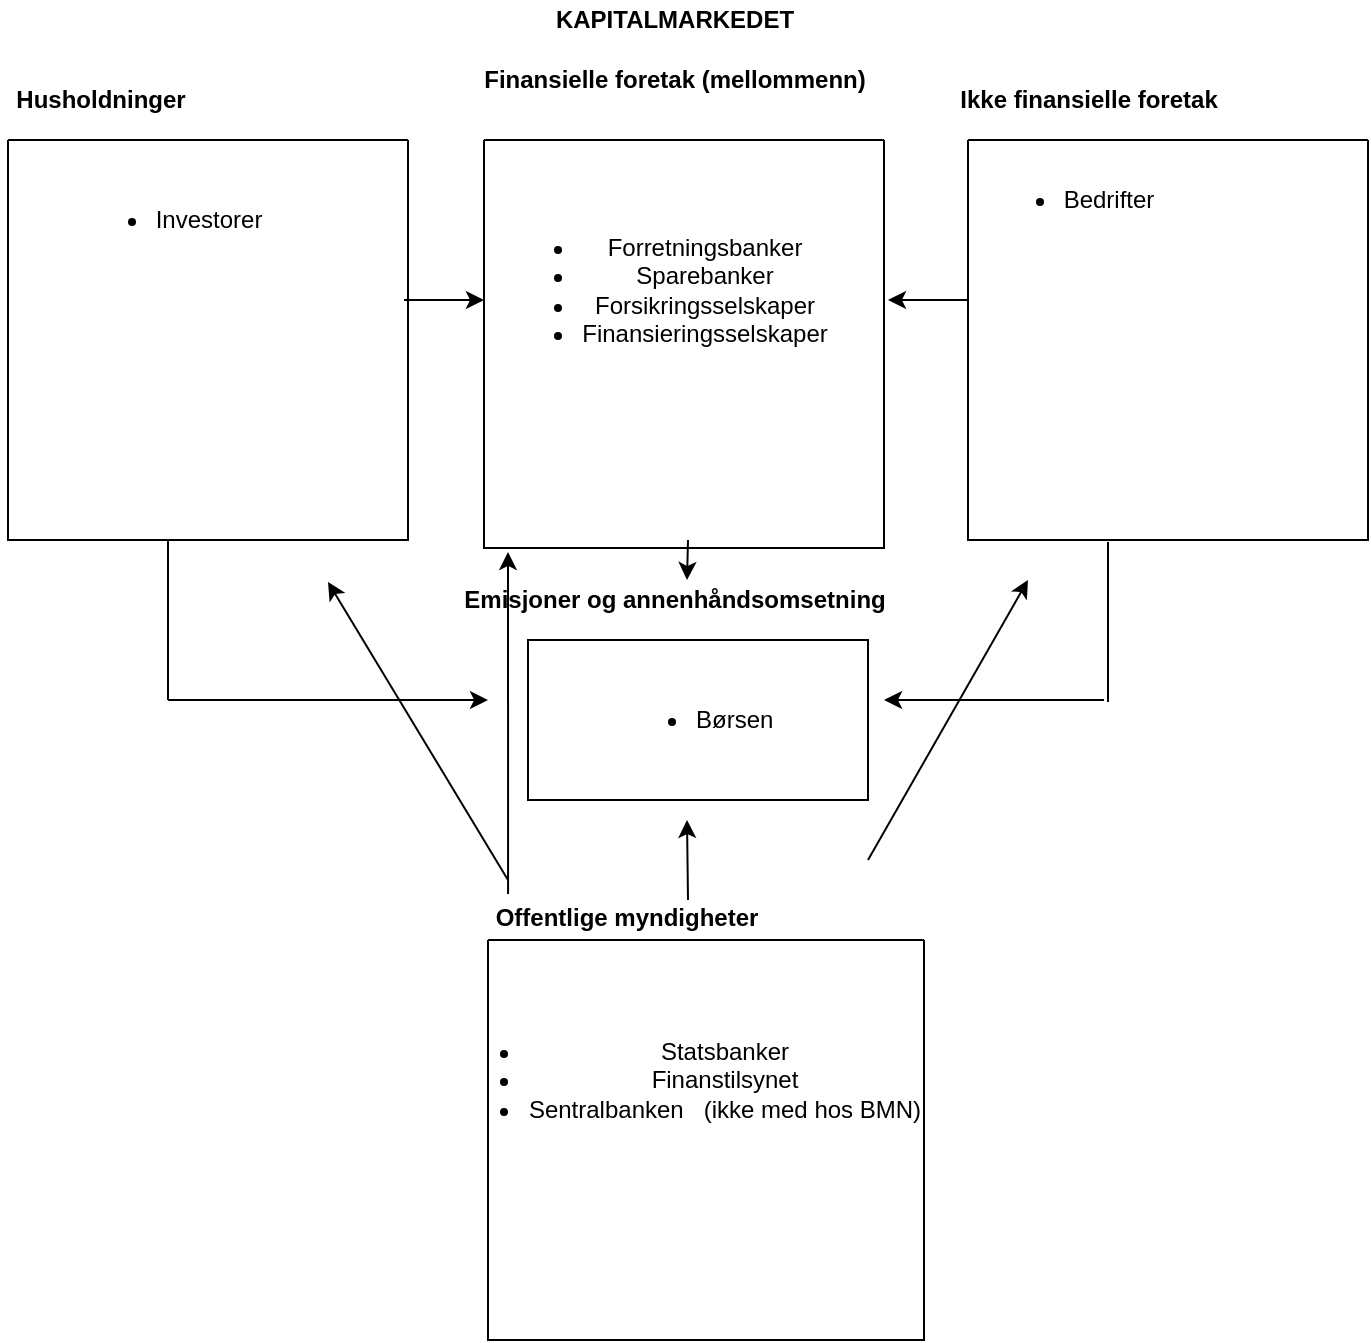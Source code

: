 <mxfile version="14.4.3" type="device"><diagram id="6t2XSfoS8yFvTZepHoUy" name="Page-1"><mxGraphModel dx="1660" dy="859" grid="1" gridSize="10" guides="1" tooltips="1" connect="1" arrows="1" fold="1" page="1" pageScale="1" pageWidth="827" pageHeight="1169" math="0" shadow="0"><root><mxCell id="0"/><mxCell id="1" parent="0"/><mxCell id="vcBLAv3cOhvpg6J_a6TW-1" value="" style="swimlane;startSize=0;" parent="1" vertex="1"><mxGeometry x="318" y="80" width="200" height="204" as="geometry"/></mxCell><mxCell id="vcBLAv3cOhvpg6J_a6TW-2" value="&lt;ul&gt;&lt;li&gt;Forretningsbanker&lt;/li&gt;&lt;li&gt;Sparebanker&lt;/li&gt;&lt;li&gt;Forsikringsselskaper&lt;/li&gt;&lt;li&gt;Finansieringsselskaper&lt;/li&gt;&lt;/ul&gt;" style="text;html=1;align=center;verticalAlign=middle;resizable=0;points=[];autosize=1;strokeColor=none;" parent="vcBLAv3cOhvpg6J_a6TW-1" vertex="1"><mxGeometry y="30" width="180" height="90" as="geometry"/></mxCell><mxCell id="-O8Ljx4fgiIZx5TLCgUY-28" value="" style="endArrow=classic;html=1;" parent="vcBLAv3cOhvpg6J_a6TW-1" edge="1"><mxGeometry width="50" height="50" relative="1" as="geometry"><mxPoint x="102" y="200" as="sourcePoint"/><mxPoint x="101.5" y="220" as="targetPoint"/></mxGeometry></mxCell><mxCell id="vcBLAv3cOhvpg6J_a6TW-3" value="" style="swimlane;startSize=0;" parent="1" vertex="1"><mxGeometry x="80" y="80" width="200" height="200" as="geometry"><mxRectangle x="80" y="160" width="50" height="40" as="alternateBounds"/></mxGeometry></mxCell><mxCell id="-O8Ljx4fgiIZx5TLCgUY-23" value="&lt;ul&gt;&lt;li&gt;Investorer&lt;/li&gt;&lt;/ul&gt;" style="text;html=1;align=center;verticalAlign=middle;resizable=0;points=[];autosize=1;strokeColor=none;" parent="vcBLAv3cOhvpg6J_a6TW-3" vertex="1"><mxGeometry x="25" y="20" width="110" height="40" as="geometry"/></mxCell><mxCell id="vcBLAv3cOhvpg6J_a6TW-5" value="" style="swimlane;startSize=0;" parent="1" vertex="1"><mxGeometry x="560" y="80" width="200" height="200" as="geometry"/></mxCell><mxCell id="vcBLAv3cOhvpg6J_a6TW-8" value="" style="swimlane;startSize=0;" parent="1" vertex="1"><mxGeometry x="320" y="480" width="218" height="200" as="geometry"/></mxCell><mxCell id="-O8Ljx4fgiIZx5TLCgUY-22" value="&lt;ul&gt;&lt;li&gt;Statsbanker&lt;/li&gt;&lt;li&gt;Finanstilsynet&lt;/li&gt;&lt;li&gt;Sentralbanken&amp;nbsp; &amp;nbsp;(ikke med hos BMN)&lt;/li&gt;&lt;/ul&gt;" style="text;html=1;align=center;verticalAlign=middle;resizable=0;points=[];autosize=1;strokeColor=none;" parent="vcBLAv3cOhvpg6J_a6TW-8" vertex="1"><mxGeometry x="-27" y="35" width="250" height="70" as="geometry"/></mxCell><mxCell id="-O8Ljx4fgiIZx5TLCgUY-1" value="Husholdninger" style="text;html=1;align=center;verticalAlign=middle;resizable=0;points=[];autosize=1;strokeColor=none;fontStyle=1" parent="1" vertex="1"><mxGeometry x="76" y="50" width="100" height="20" as="geometry"/></mxCell><mxCell id="-O8Ljx4fgiIZx5TLCgUY-2" value="Ikke finansielle foretak" style="text;html=1;align=center;verticalAlign=middle;resizable=0;points=[];autosize=1;strokeColor=none;fontStyle=1" parent="1" vertex="1"><mxGeometry x="550" y="50" width="140" height="20" as="geometry"/></mxCell><mxCell id="-O8Ljx4fgiIZx5TLCgUY-3" value="Finansielle foretak (mellommenn)" style="text;html=1;align=center;verticalAlign=middle;resizable=0;points=[];autosize=1;strokeColor=none;fontStyle=1" parent="1" vertex="1"><mxGeometry x="308" y="40" width="210" height="20" as="geometry"/></mxCell><mxCell id="-O8Ljx4fgiIZx5TLCgUY-5" value="Offentlige myndigheter" style="text;html=1;align=center;verticalAlign=middle;resizable=0;points=[];autosize=1;strokeColor=none;fontStyle=1" parent="1" vertex="1"><mxGeometry x="314" y="459" width="150" height="20" as="geometry"/></mxCell><mxCell id="-O8Ljx4fgiIZx5TLCgUY-6" value="&lt;b&gt;KAPITALMARKEDET&lt;/b&gt;" style="text;html=1;align=center;verticalAlign=middle;resizable=0;points=[];autosize=1;strokeColor=none;" parent="1" vertex="1"><mxGeometry x="348" y="10" width="130" height="20" as="geometry"/></mxCell><mxCell id="-O8Ljx4fgiIZx5TLCgUY-10" value="" style="endArrow=classic;html=1;" parent="1" edge="1"><mxGeometry width="50" height="50" relative="1" as="geometry"><mxPoint x="278" y="160" as="sourcePoint"/><mxPoint x="318" y="160" as="targetPoint"/></mxGeometry></mxCell><mxCell id="-O8Ljx4fgiIZx5TLCgUY-11" value="" style="endArrow=classic;html=1;" parent="1" edge="1"><mxGeometry width="50" height="50" relative="1" as="geometry"><mxPoint x="560" y="160" as="sourcePoint"/><mxPoint x="520" y="160" as="targetPoint"/></mxGeometry></mxCell><mxCell id="-O8Ljx4fgiIZx5TLCgUY-12" value="" style="endArrow=classic;html=1;" parent="1" edge="1"><mxGeometry width="50" height="50" relative="1" as="geometry"><mxPoint x="160" y="360" as="sourcePoint"/><mxPoint x="320" y="360" as="targetPoint"/></mxGeometry></mxCell><mxCell id="-O8Ljx4fgiIZx5TLCgUY-14" value="" style="endArrow=classic;html=1;" parent="1" edge="1"><mxGeometry width="50" height="50" relative="1" as="geometry"><mxPoint x="628" y="360" as="sourcePoint"/><mxPoint x="518" y="360" as="targetPoint"/></mxGeometry></mxCell><mxCell id="-O8Ljx4fgiIZx5TLCgUY-15" value="" style="endArrow=classic;html=1;" parent="1" edge="1"><mxGeometry width="50" height="50" relative="1" as="geometry"><mxPoint x="420" y="460" as="sourcePoint"/><mxPoint x="419.5" y="420" as="targetPoint"/></mxGeometry></mxCell><mxCell id="-O8Ljx4fgiIZx5TLCgUY-17" value="" style="endArrow=none;html=1;" parent="1" edge="1"><mxGeometry width="50" height="50" relative="1" as="geometry"><mxPoint x="160" y="360" as="sourcePoint"/><mxPoint x="160" y="280" as="targetPoint"/></mxGeometry></mxCell><mxCell id="-O8Ljx4fgiIZx5TLCgUY-18" value="" style="endArrow=none;html=1;" parent="1" edge="1"><mxGeometry width="50" height="50" relative="1" as="geometry"><mxPoint x="630" y="361" as="sourcePoint"/><mxPoint x="630" y="281" as="targetPoint"/></mxGeometry></mxCell><mxCell id="-O8Ljx4fgiIZx5TLCgUY-21" value="&lt;ul&gt;&lt;li&gt;Børsen&amp;nbsp;&lt;/li&gt;&lt;/ul&gt;" style="rounded=0;whiteSpace=wrap;html=1;" parent="1" vertex="1"><mxGeometry x="340" y="330" width="170" height="80" as="geometry"/></mxCell><mxCell id="-O8Ljx4fgiIZx5TLCgUY-24" value="&lt;ul&gt;&lt;li&gt;Bedrifter&lt;/li&gt;&lt;/ul&gt;" style="text;html=1;align=center;verticalAlign=middle;resizable=0;points=[];autosize=1;strokeColor=none;" parent="1" vertex="1"><mxGeometry x="560" y="90" width="100" height="40" as="geometry"/></mxCell><mxCell id="-O8Ljx4fgiIZx5TLCgUY-25" value="&lt;b&gt;Emisjoner og annenhåndsomsetning&lt;/b&gt;" style="text;html=1;align=center;verticalAlign=middle;resizable=0;points=[];autosize=1;strokeColor=none;" parent="1" vertex="1"><mxGeometry x="298" y="300" width="230" height="20" as="geometry"/></mxCell><mxCell id="-O8Ljx4fgiIZx5TLCgUY-29" value="" style="endArrow=classic;html=1;" parent="1" edge="1"><mxGeometry width="50" height="50" relative="1" as="geometry"><mxPoint x="330" y="450" as="sourcePoint"/><mxPoint x="240" y="301" as="targetPoint"/></mxGeometry></mxCell><mxCell id="-O8Ljx4fgiIZx5TLCgUY-30" value="" style="endArrow=classic;html=1;" parent="1" edge="1"><mxGeometry width="50" height="50" relative="1" as="geometry"><mxPoint x="510" y="440" as="sourcePoint"/><mxPoint x="590" y="300" as="targetPoint"/></mxGeometry></mxCell><mxCell id="-O8Ljx4fgiIZx5TLCgUY-32" value="" style="endArrow=classic;html=1;exitX=0.527;exitY=0;exitDx=0;exitDy=0;exitPerimeter=0;" parent="1" edge="1"><mxGeometry width="50" height="50" relative="1" as="geometry"><mxPoint x="330.05" y="457" as="sourcePoint"/><mxPoint x="330" y="286" as="targetPoint"/></mxGeometry></mxCell></root></mxGraphModel></diagram></mxfile>